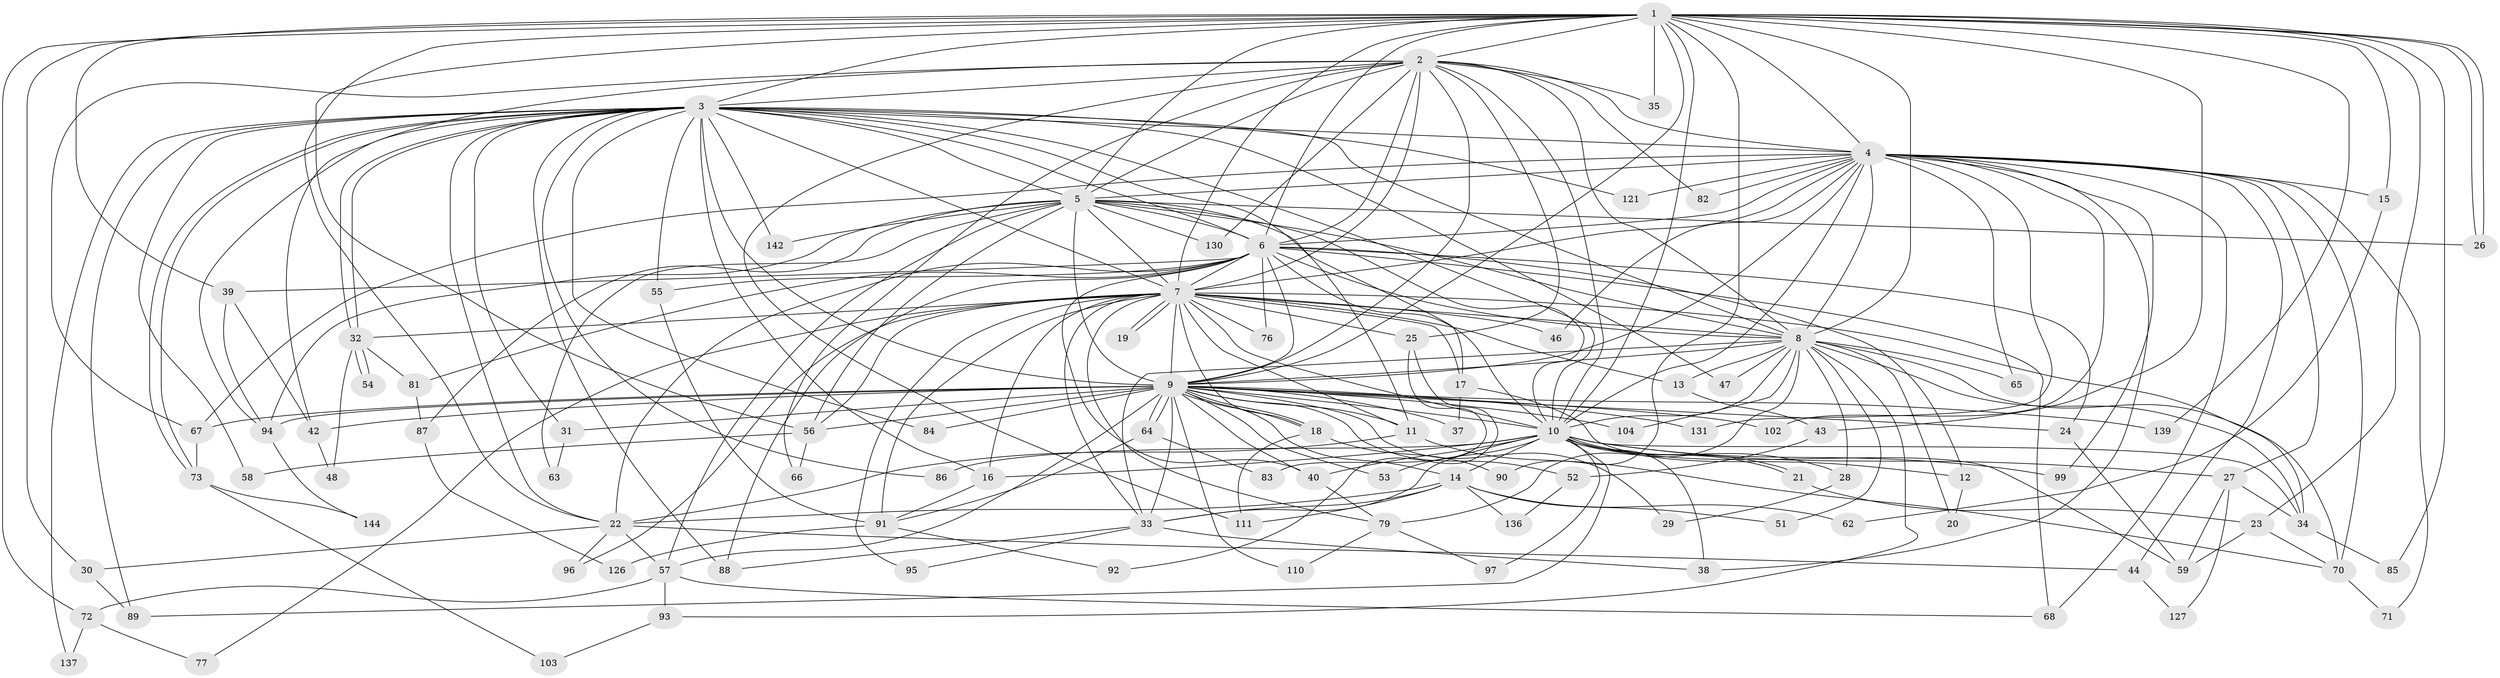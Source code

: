 // original degree distribution, {25: 0.006896551724137931, 17: 0.006896551724137931, 32: 0.013793103448275862, 24: 0.006896551724137931, 18: 0.006896551724137931, 19: 0.006896551724137931, 21: 0.006896551724137931, 35: 0.006896551724137931, 26: 0.006896551724137931, 6: 0.013793103448275862, 3: 0.2206896551724138, 4: 0.09655172413793103, 8: 0.020689655172413793, 2: 0.5310344827586206, 5: 0.034482758620689655, 7: 0.013793103448275862}
// Generated by graph-tools (version 1.1) at 2025/17/03/04/25 18:17:53]
// undirected, 101 vertices, 261 edges
graph export_dot {
graph [start="1"]
  node [color=gray90,style=filled];
  1;
  2;
  3 [super="+80+74+116+132"];
  4;
  5;
  6;
  7 [super="+109+145+123+41+60+61"];
  8;
  9;
  10;
  11;
  12;
  13;
  14 [super="+98"];
  15;
  16 [super="+112"];
  17;
  18 [super="+75"];
  19;
  20;
  21;
  22 [super="+128+36+69+108"];
  23;
  24 [super="+138"];
  25;
  26 [super="+100"];
  27;
  28;
  29;
  30 [super="+129"];
  31;
  32;
  33 [super="+50+135+45"];
  34 [super="+101"];
  35;
  37;
  38 [super="+78"];
  39 [super="+119"];
  40 [super="+113+49"];
  42;
  43;
  44;
  46;
  47;
  48;
  51;
  52;
  53;
  54;
  55;
  56 [super="+140+107"];
  57;
  58;
  59 [super="+114"];
  62;
  63;
  64;
  65;
  66;
  67 [super="+134"];
  68 [super="+115"];
  70 [super="+106"];
  71;
  72;
  73;
  76;
  77;
  79;
  81;
  82;
  83;
  84;
  85;
  86;
  87;
  88 [super="+125"];
  89;
  90;
  91 [super="+118"];
  92;
  93;
  94;
  95;
  96;
  97;
  99;
  102;
  103;
  104;
  110;
  111 [super="+117"];
  121;
  126;
  127;
  130;
  131;
  136;
  137;
  139;
  142;
  144;
  1 -- 2;
  1 -- 3 [weight=2];
  1 -- 4;
  1 -- 5;
  1 -- 6;
  1 -- 7 [weight=2];
  1 -- 8;
  1 -- 9;
  1 -- 10;
  1 -- 15;
  1 -- 22;
  1 -- 23;
  1 -- 26;
  1 -- 26;
  1 -- 30;
  1 -- 35;
  1 -- 39;
  1 -- 43;
  1 -- 72;
  1 -- 85;
  1 -- 90;
  1 -- 139;
  1 -- 56;
  2 -- 3;
  2 -- 4;
  2 -- 5;
  2 -- 6;
  2 -- 7;
  2 -- 8;
  2 -- 9;
  2 -- 10;
  2 -- 25;
  2 -- 35;
  2 -- 42;
  2 -- 66;
  2 -- 67;
  2 -- 82;
  2 -- 111;
  2 -- 130;
  3 -- 4;
  3 -- 5;
  3 -- 6;
  3 -- 7 [weight=2];
  3 -- 8;
  3 -- 9 [weight=2];
  3 -- 10;
  3 -- 11;
  3 -- 16;
  3 -- 31;
  3 -- 32 [weight=2];
  3 -- 32;
  3 -- 47;
  3 -- 55;
  3 -- 58;
  3 -- 73;
  3 -- 73;
  3 -- 84;
  3 -- 86;
  3 -- 88;
  3 -- 89;
  3 -- 121;
  3 -- 137;
  3 -- 142;
  3 -- 22;
  3 -- 94;
  4 -- 5;
  4 -- 6;
  4 -- 7;
  4 -- 8;
  4 -- 9;
  4 -- 10;
  4 -- 15;
  4 -- 27;
  4 -- 38;
  4 -- 44;
  4 -- 46;
  4 -- 65;
  4 -- 70;
  4 -- 71;
  4 -- 82;
  4 -- 99;
  4 -- 102;
  4 -- 121;
  4 -- 131;
  4 -- 67;
  4 -- 68;
  5 -- 6;
  5 -- 7;
  5 -- 8;
  5 -- 9;
  5 -- 10;
  5 -- 17;
  5 -- 56;
  5 -- 57;
  5 -- 63;
  5 -- 87;
  5 -- 94;
  5 -- 130;
  5 -- 142;
  5 -- 26;
  6 -- 7;
  6 -- 8;
  6 -- 9;
  6 -- 10;
  6 -- 12;
  6 -- 22;
  6 -- 24;
  6 -- 39;
  6 -- 40;
  6 -- 55;
  6 -- 68;
  6 -- 76;
  6 -- 81;
  6 -- 88;
  7 -- 8;
  7 -- 9;
  7 -- 10;
  7 -- 13 [weight=2];
  7 -- 17;
  7 -- 19;
  7 -- 19;
  7 -- 25;
  7 -- 46;
  7 -- 56;
  7 -- 76;
  7 -- 77;
  7 -- 79;
  7 -- 91 [weight=2];
  7 -- 95;
  7 -- 96;
  7 -- 34;
  7 -- 18;
  7 -- 33;
  7 -- 11 [weight=2];
  7 -- 16;
  7 -- 32;
  8 -- 9;
  8 -- 10;
  8 -- 13;
  8 -- 20;
  8 -- 28;
  8 -- 34;
  8 -- 47;
  8 -- 51;
  8 -- 65;
  8 -- 79;
  8 -- 93;
  8 -- 104;
  8 -- 70;
  8 -- 33;
  9 -- 10;
  9 -- 11;
  9 -- 14;
  9 -- 18;
  9 -- 18;
  9 -- 24;
  9 -- 29;
  9 -- 31;
  9 -- 33;
  9 -- 37;
  9 -- 42;
  9 -- 52;
  9 -- 53;
  9 -- 57;
  9 -- 64;
  9 -- 64;
  9 -- 67;
  9 -- 84;
  9 -- 94;
  9 -- 102;
  9 -- 104;
  9 -- 110;
  9 -- 131;
  9 -- 139;
  9 -- 56;
  9 -- 40;
  10 -- 12;
  10 -- 14;
  10 -- 16;
  10 -- 21;
  10 -- 21;
  10 -- 27;
  10 -- 28;
  10 -- 34 [weight=2];
  10 -- 40;
  10 -- 53;
  10 -- 86;
  10 -- 89;
  10 -- 97;
  10 -- 99;
  10 -- 33;
  10 -- 38;
  11 -- 70;
  11 -- 22;
  12 -- 20;
  13 -- 43;
  14 -- 33;
  14 -- 51;
  14 -- 62;
  14 -- 111;
  14 -- 136;
  14 -- 22;
  15 -- 62;
  16 -- 91;
  17 -- 37;
  17 -- 59;
  18 -- 90;
  18 -- 111;
  21 -- 23;
  22 -- 30;
  22 -- 96;
  22 -- 44;
  22 -- 57 [weight=2];
  23 -- 59;
  23 -- 70;
  24 -- 59;
  25 -- 83;
  25 -- 92;
  27 -- 127;
  27 -- 34;
  27 -- 59;
  28 -- 29;
  30 -- 89;
  31 -- 63;
  32 -- 48;
  32 -- 54;
  32 -- 54;
  32 -- 81;
  33 -- 38;
  33 -- 88;
  33 -- 95;
  34 -- 85;
  39 -- 42;
  39 -- 94;
  40 -- 79;
  42 -- 48;
  43 -- 52;
  44 -- 127;
  52 -- 136;
  55 -- 91;
  56 -- 58;
  56 -- 66;
  57 -- 68;
  57 -- 72;
  57 -- 93;
  64 -- 83;
  64 -- 91;
  67 -- 73;
  70 -- 71;
  72 -- 77;
  72 -- 137;
  73 -- 103;
  73 -- 144;
  79 -- 97;
  79 -- 110;
  81 -- 87;
  87 -- 126;
  91 -- 92;
  91 -- 126;
  93 -- 103;
  94 -- 144;
}
